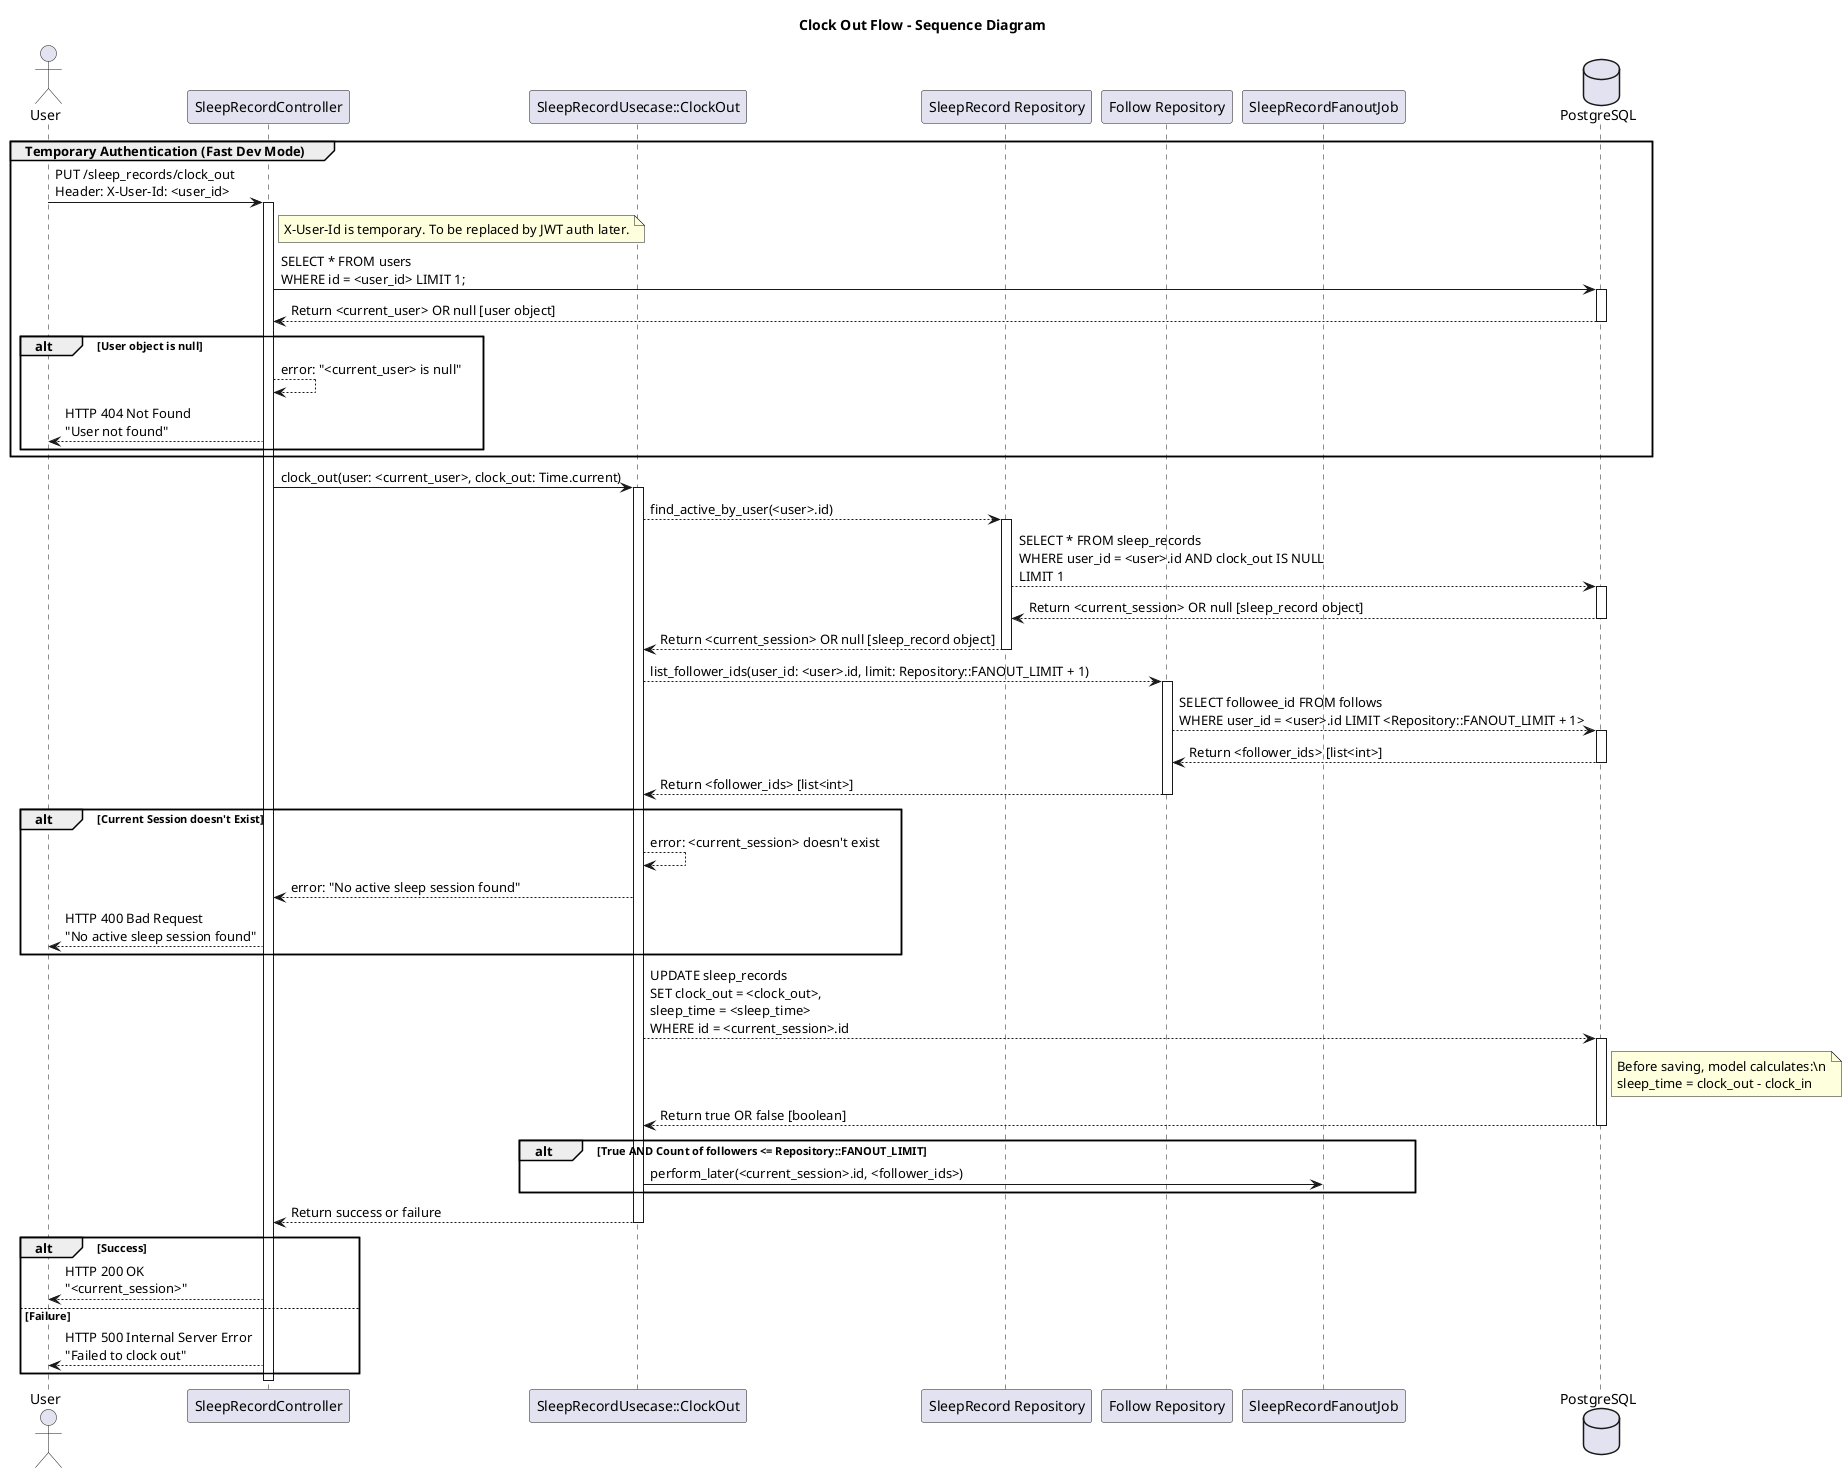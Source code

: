 @startuml ClockOutFlow
title Clock Out Flow - Sequence Diagram

' Define actors and components
actor User
participant "SleepRecordController" as Controller
participant "SleepRecordUsecase::ClockOut" as Usecase
participant "SleepRecord Repository" as SleepRecordRepository
participant "Follow Repository" as FollowRepository
participant "SleepRecordFanoutJob" as Job
database "PostgreSQL" as DB

' Temporary auth via X-User-Id header (for fast development, to be replaced later)
group Temporary Authentication (Fast Dev Mode)
    User -> Controller: PUT /sleep_records/clock_out\nHeader: X-User-Id: <user_id>
    activate Controller

    note right of Controller
      X-User-Id is temporary. To be replaced by JWT auth later.
    end note

    Controller -> DB: SELECT * FROM users\nWHERE id = <user_id> LIMIT 1;
    activate DB
    DB --> Controller: Return <current_user> OR null [user object]
    deactivate DB

    alt User object is null
        Controller --> Controller: error: "<current_user> is null"
        Controller --> User: HTTP 404 Not Found\n"User not found"
    end
end group

Controller -> Usecase: clock_out(user: <current_user>, clock_out: Time.current)
activate Usecase

Usecase --> SleepRecordRepository: find_active_by_user(<user>.id)
activate SleepRecordRepository
SleepRecordRepository --> DB: SELECT * FROM sleep_records \nWHERE user_id = <user>.id AND clock_out IS NULL \nLIMIT 1
activate DB
DB --> SleepRecordRepository: Return <current_session> OR null [sleep_record object]
deactivate DB
SleepRecordRepository --> Usecase: Return <current_session> OR null [sleep_record object]
deactivate SleepRecordRepository

Usecase --> FollowRepository: list_follower_ids(user_id: <user>.id, limit: Repository::FANOUT_LIMIT + 1)
activate FollowRepository
FollowRepository --> DB: SELECT followee_id FROM follows \nWHERE user_id = <user>.id LIMIT <Repository::FANOUT_LIMIT + 1>
activate DB
DB --> FollowRepository: Return <follower_ids> [list<int>]
deactivate DB
FollowRepository --> Usecase: Return <follower_ids> [list<int>]
deactivate FollowRepository

alt Current Session doesn't Exist
    Usecase --> Usecase: error: <current_session> doesn't exist
    Usecase --> Controller: error: "No active sleep session found"
    Controller --> User: HTTP 400 Bad Request\n"No active sleep session found"
end

Usecase --> DB: UPDATE sleep_records\nSET clock_out = <clock_out>,\nsleep_time = <sleep_time>\nWHERE id = <current_session>.id
activate DB
note right of DB
  Before saving, model calculates:\n
  sleep_time = clock_out - clock_in
end note
DB --> Usecase: Return true OR false [boolean]
deactivate DB

alt True AND Count of followers <= Repository::FANOUT_LIMIT
    Usecase -> Job: perform_later(<current_session>.id, <follower_ids>)
end

Usecase --> Controller: Return success or failure
deactivate Usecase

alt Success
    Controller --> User: HTTP 200 OK\n"<current_session>"
else Failure
    Controller --> User: HTTP 500 Internal Server Error\n"Failed to clock out"
end
deactivate Controller

@enduml
